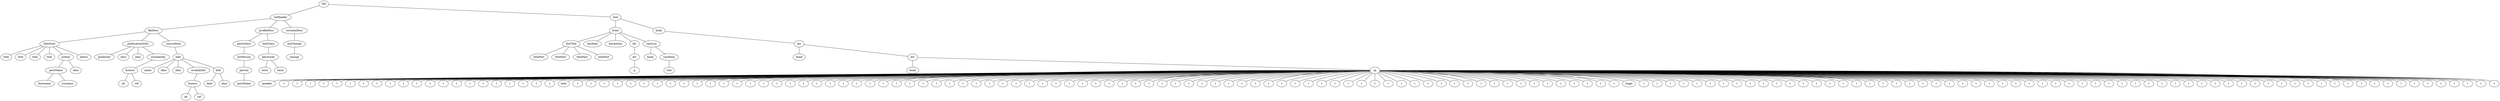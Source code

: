 graph Tree {
	"t0" [label = "TEI"];
	"t1" [label = "teiHeader"];
	"t2" [label = "fileDesc"];
	"t3" [label = "titleStmt"];
	"t4" [label = "title"];
	"t5" [label = "title"];
	"t6" [label = "title"];
	"t7" [label = "title"];
	"t8" [label = "author"];
	"t9" [label = "persName"];
	"t10" [label = "forename"];
	"t11" [label = "surname"];
	"t12" [label = "idno"];
	"t13" [label = "editor"];
	"t14" [label = "publicationStmt"];
	"t15" [label = "publisher"];
	"t16" [label = "idno"];
	"t17" [label = "idno"];
	"t18" [label = "availability"];
	"t19" [label = "licence"];
	"t20" [label = "ab"];
	"t21" [label = "ref"];
	"t22" [label = "sourceDesc"];
	"t23" [label = "bibl"];
	"t24" [label = "name"];
	"t25" [label = "idno"];
	"t26" [label = "idno"];
	"t27" [label = "availability"];
	"t28" [label = "licence"];
	"t29" [label = "ab"];
	"t30" [label = "ref"];
	"t31" [label = "bibl"];
	"t32" [label = "date"];
	"t33" [label = "idno"];
	"t34" [label = "profileDesc"];
	"t35" [label = "particDesc"];
	"t36" [label = "listPerson"];
	"t37" [label = "person"];
	"t38" [label = "persName"];
	"t39" [label = "textClass"];
	"t40" [label = "keywords"];
	"t41" [label = "term"];
	"t42" [label = "term"];
	"t43" [label = "revisionDesc"];
	"t44" [label = "listChange"];
	"t45" [label = "change"];
	"t46" [label = "text"];
	"t47" [label = "front"];
	"t48" [label = "docTitle"];
	"t49" [label = "titlePart"];
	"t50" [label = "titlePart"];
	"t51" [label = "titlePart"];
	"t52" [label = "titlePart"];
	"t53" [label = "docDate"];
	"t54" [label = "docAuthor"];
	"t55" [label = "div"];
	"t56" [label = "div"];
	"t57" [label = "p"];
	"t58" [label = "castList"];
	"t59" [label = "head"];
	"t60" [label = "castItem"];
	"t61" [label = "role"];
	"t62" [label = "body"];
	"t63" [label = "div"];
	"t64" [label = "head"];
	"t65" [label = "div"];
	"t66" [label = "head"];
	"t67" [label = "sp"];
	"t68" [label = "speaker"];
	"t69" [label = "l"];
	"t70" [label = "l"];
	"t71" [label = "l"];
	"t72" [label = "l"];
	"t73" [label = "l"];
	"t74" [label = "l"];
	"t75" [label = "l"];
	"t76" [label = "l"];
	"t77" [label = "l"];
	"t78" [label = "l"];
	"t79" [label = "l"];
	"t80" [label = "l"];
	"t81" [label = "l"];
	"t82" [label = "l"];
	"t83" [label = "l"];
	"t84" [label = "l"];
	"t85" [label = "l"];
	"t86" [label = "l"];
	"t87" [label = "l"];
	"t88" [label = "l"];
	"t89" [label = "l"];
	"t90" [label = "note"];
	"t91" [label = "l"];
	"t92" [label = "l"];
	"t93" [label = "l"];
	"t94" [label = "l"];
	"t95" [label = "l"];
	"t96" [label = "l"];
	"t97" [label = "l"];
	"t98" [label = "l"];
	"t99" [label = "l"];
	"t100" [label = "l"];
	"t101" [label = "l"];
	"t102" [label = "l"];
	"t103" [label = "l"];
	"t104" [label = "l"];
	"t105" [label = "l"];
	"t106" [label = "l"];
	"t107" [label = "l"];
	"t108" [label = "l"];
	"t109" [label = "l"];
	"t110" [label = "l"];
	"t111" [label = "l"];
	"t112" [label = "l"];
	"t113" [label = "l"];
	"t114" [label = "l"];
	"t115" [label = "l"];
	"t116" [label = "l"];
	"t117" [label = "l"];
	"t118" [label = "l"];
	"t119" [label = "l"];
	"t120" [label = "l"];
	"t121" [label = "l"];
	"t122" [label = "l"];
	"t123" [label = "l"];
	"t124" [label = "l"];
	"t125" [label = "l"];
	"t126" [label = "l"];
	"t127" [label = "l"];
	"t128" [label = "l"];
	"t129" [label = "l"];
	"t130" [label = "l"];
	"t131" [label = "l"];
	"t132" [label = "l"];
	"t133" [label = "l"];
	"t134" [label = "l"];
	"t135" [label = "l"];
	"t136" [label = "l"];
	"t137" [label = "l"];
	"t138" [label = "l"];
	"t139" [label = "l"];
	"t140" [label = "l"];
	"t141" [label = "l"];
	"t142" [label = "l"];
	"t143" [label = "l"];
	"t144" [label = "l"];
	"t145" [label = "l"];
	"t146" [label = "l"];
	"t147" [label = "l"];
	"t148" [label = "l"];
	"t149" [label = "l"];
	"t150" [label = "l"];
	"t151" [label = "l"];
	"t152" [label = "l"];
	"t153" [label = "l"];
	"t154" [label = "l"];
	"t155" [label = "l"];
	"t156" [label = "l"];
	"t157" [label = "l"];
	"t158" [label = "l"];
	"t159" [label = "l"];
	"t160" [label = "l"];
	"t161" [label = "l"];
	"t162" [label = "l"];
	"t163" [label = "l"];
	"t164" [label = "l"];
	"t165" [label = "l"];
	"t166" [label = "l"];
	"t167" [label = "l"];
	"t168" [label = "l"];
	"t169" [label = "l"];
	"t170" [label = "stage"];
	"t171" [label = "l"];
	"t172" [label = "l"];
	"t173" [label = "l"];
	"t174" [label = "l"];
	"t175" [label = "l"];
	"t176" [label = "l"];
	"t177" [label = "l"];
	"t178" [label = "l"];
	"t179" [label = "l"];
	"t180" [label = "l"];
	"t181" [label = "l"];
	"t182" [label = "l"];
	"t183" [label = "l"];
	"t184" [label = "l"];
	"t185" [label = "l"];
	"t186" [label = "l"];
	"t187" [label = "l"];
	"t188" [label = "l"];
	"t189" [label = "l"];
	"t190" [label = "l"];
	"t191" [label = "l"];
	"t192" [label = "l"];
	"t193" [label = "l"];
	"t194" [label = "l"];
	"t195" [label = "l"];
	"t196" [label = "l"];
	"t197" [label = "l"];
	"t198" [label = "l"];
	"t199" [label = "l"];
	"t200" [label = "l"];
	"t201" [label = "l"];
	"t202" [label = "l"];
	"t203" [label = "l"];
	"t204" [label = "l"];
	"t205" [label = "l"];
	"t206" [label = "l"];
	"t207" [label = "l"];
	"t208" [label = "l"];
	"t209" [label = "l"];
	"t210" [label = "l"];
	"t211" [label = "l"];
	"t212" [label = "l"];
	"t213" [label = "l"];
	"t214" [label = "l"];
	"t215" [label = "l"];
	"t216" [label = "l"];
	"t217" [label = "l"];
	"t218" [label = "l"];
	"t219" [label = "l"];
	"t220" [label = "l"];
	"t221" [label = "l"];
	"t222" [label = "l"];
	"t223" [label = "l"];
	"t224" [label = "l"];
	"t225" [label = "l"];
	"t226" [label = "l"];
	"t227" [label = "l"];
	"t228" [label = "l"];
	"t229" [label = "l"];
	"t230" [label = "l"];
	"t231" [label = "l"];
	"t232" [label = "l"];
	"t233" [label = "l"];
	"t234" [label = "l"];
	"t235" [label = "l"];
	"t0" -- "t1";
	"t1" -- "t2";
	"t2" -- "t3";
	"t3" -- "t4";
	"t3" -- "t5";
	"t3" -- "t6";
	"t3" -- "t7";
	"t3" -- "t8";
	"t8" -- "t9";
	"t9" -- "t10";
	"t9" -- "t11";
	"t8" -- "t12";
	"t3" -- "t13";
	"t2" -- "t14";
	"t14" -- "t15";
	"t14" -- "t16";
	"t14" -- "t17";
	"t14" -- "t18";
	"t18" -- "t19";
	"t19" -- "t20";
	"t19" -- "t21";
	"t2" -- "t22";
	"t22" -- "t23";
	"t23" -- "t24";
	"t23" -- "t25";
	"t23" -- "t26";
	"t23" -- "t27";
	"t27" -- "t28";
	"t28" -- "t29";
	"t28" -- "t30";
	"t23" -- "t31";
	"t31" -- "t32";
	"t31" -- "t33";
	"t1" -- "t34";
	"t34" -- "t35";
	"t35" -- "t36";
	"t36" -- "t37";
	"t37" -- "t38";
	"t34" -- "t39";
	"t39" -- "t40";
	"t40" -- "t41";
	"t40" -- "t42";
	"t1" -- "t43";
	"t43" -- "t44";
	"t44" -- "t45";
	"t0" -- "t46";
	"t46" -- "t47";
	"t47" -- "t48";
	"t48" -- "t49";
	"t48" -- "t50";
	"t48" -- "t51";
	"t48" -- "t52";
	"t47" -- "t53";
	"t47" -- "t54";
	"t47" -- "t55";
	"t55" -- "t56";
	"t56" -- "t57";
	"t47" -- "t58";
	"t58" -- "t59";
	"t58" -- "t60";
	"t60" -- "t61";
	"t46" -- "t62";
	"t62" -- "t63";
	"t63" -- "t64";
	"t63" -- "t65";
	"t65" -- "t66";
	"t65" -- "t67";
	"t67" -- "t68";
	"t67" -- "t69";
	"t67" -- "t70";
	"t67" -- "t71";
	"t67" -- "t72";
	"t67" -- "t73";
	"t67" -- "t74";
	"t67" -- "t75";
	"t67" -- "t76";
	"t67" -- "t77";
	"t67" -- "t78";
	"t67" -- "t79";
	"t67" -- "t80";
	"t67" -- "t81";
	"t67" -- "t82";
	"t67" -- "t83";
	"t67" -- "t84";
	"t67" -- "t85";
	"t67" -- "t86";
	"t67" -- "t87";
	"t67" -- "t88";
	"t67" -- "t89";
	"t67" -- "t90";
	"t67" -- "t91";
	"t67" -- "t92";
	"t67" -- "t93";
	"t67" -- "t94";
	"t67" -- "t95";
	"t67" -- "t96";
	"t67" -- "t97";
	"t67" -- "t98";
	"t67" -- "t99";
	"t67" -- "t100";
	"t67" -- "t101";
	"t67" -- "t102";
	"t67" -- "t103";
	"t67" -- "t104";
	"t67" -- "t105";
	"t67" -- "t106";
	"t67" -- "t107";
	"t67" -- "t108";
	"t67" -- "t109";
	"t67" -- "t110";
	"t67" -- "t111";
	"t67" -- "t112";
	"t67" -- "t113";
	"t67" -- "t114";
	"t67" -- "t115";
	"t67" -- "t116";
	"t67" -- "t117";
	"t67" -- "t118";
	"t67" -- "t119";
	"t67" -- "t120";
	"t67" -- "t121";
	"t67" -- "t122";
	"t67" -- "t123";
	"t67" -- "t124";
	"t67" -- "t125";
	"t67" -- "t126";
	"t67" -- "t127";
	"t67" -- "t128";
	"t67" -- "t129";
	"t67" -- "t130";
	"t67" -- "t131";
	"t67" -- "t132";
	"t67" -- "t133";
	"t67" -- "t134";
	"t67" -- "t135";
	"t67" -- "t136";
	"t67" -- "t137";
	"t67" -- "t138";
	"t67" -- "t139";
	"t67" -- "t140";
	"t67" -- "t141";
	"t67" -- "t142";
	"t67" -- "t143";
	"t67" -- "t144";
	"t67" -- "t145";
	"t67" -- "t146";
	"t67" -- "t147";
	"t67" -- "t148";
	"t67" -- "t149";
	"t67" -- "t150";
	"t67" -- "t151";
	"t67" -- "t152";
	"t67" -- "t153";
	"t67" -- "t154";
	"t67" -- "t155";
	"t67" -- "t156";
	"t67" -- "t157";
	"t67" -- "t158";
	"t67" -- "t159";
	"t67" -- "t160";
	"t67" -- "t161";
	"t67" -- "t162";
	"t67" -- "t163";
	"t67" -- "t164";
	"t67" -- "t165";
	"t67" -- "t166";
	"t67" -- "t167";
	"t67" -- "t168";
	"t67" -- "t169";
	"t67" -- "t170";
	"t67" -- "t171";
	"t67" -- "t172";
	"t67" -- "t173";
	"t67" -- "t174";
	"t67" -- "t175";
	"t67" -- "t176";
	"t67" -- "t177";
	"t67" -- "t178";
	"t67" -- "t179";
	"t67" -- "t180";
	"t67" -- "t181";
	"t67" -- "t182";
	"t67" -- "t183";
	"t67" -- "t184";
	"t67" -- "t185";
	"t67" -- "t186";
	"t67" -- "t187";
	"t67" -- "t188";
	"t67" -- "t189";
	"t67" -- "t190";
	"t67" -- "t191";
	"t67" -- "t192";
	"t67" -- "t193";
	"t67" -- "t194";
	"t67" -- "t195";
	"t67" -- "t196";
	"t67" -- "t197";
	"t67" -- "t198";
	"t67" -- "t199";
	"t67" -- "t200";
	"t67" -- "t201";
	"t67" -- "t202";
	"t67" -- "t203";
	"t67" -- "t204";
	"t67" -- "t205";
	"t67" -- "t206";
	"t67" -- "t207";
	"t67" -- "t208";
	"t67" -- "t209";
	"t67" -- "t210";
	"t67" -- "t211";
	"t67" -- "t212";
	"t67" -- "t213";
	"t67" -- "t214";
	"t67" -- "t215";
	"t67" -- "t216";
	"t67" -- "t217";
	"t67" -- "t218";
	"t67" -- "t219";
	"t67" -- "t220";
	"t67" -- "t221";
	"t67" -- "t222";
	"t67" -- "t223";
	"t67" -- "t224";
	"t67" -- "t225";
	"t67" -- "t226";
	"t67" -- "t227";
	"t67" -- "t228";
	"t67" -- "t229";
	"t67" -- "t230";
	"t67" -- "t231";
	"t67" -- "t232";
	"t67" -- "t233";
	"t67" -- "t234";
	"t67" -- "t235";
}
